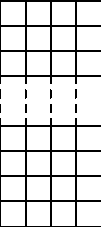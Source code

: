 size(0, 4cm);

int[] jj = {0, 1, 2, 3,  6, 7, 8};
int[] jj_borders = {0, 1, 2, 3, 4, 6, 7, 8, 9};

for (int i = 0; i <= 3; i += 1) {
    draw((i,0)--(i,4) ^^ (i,6)--(i,9));
    draw((i,4)--(i,6), p=dashed);
}

for (int j : jj_borders) {
    draw((0,j)--(4,j));
}

void draw_white(int i, int j) {
    filldraw(circle((0.5+i,0.5+j), 0.25), white, black);
}
void draw_black(int i, int j) {
    filldraw(circle((0.5+i,0.5+j), 0.25), black, black);
}

